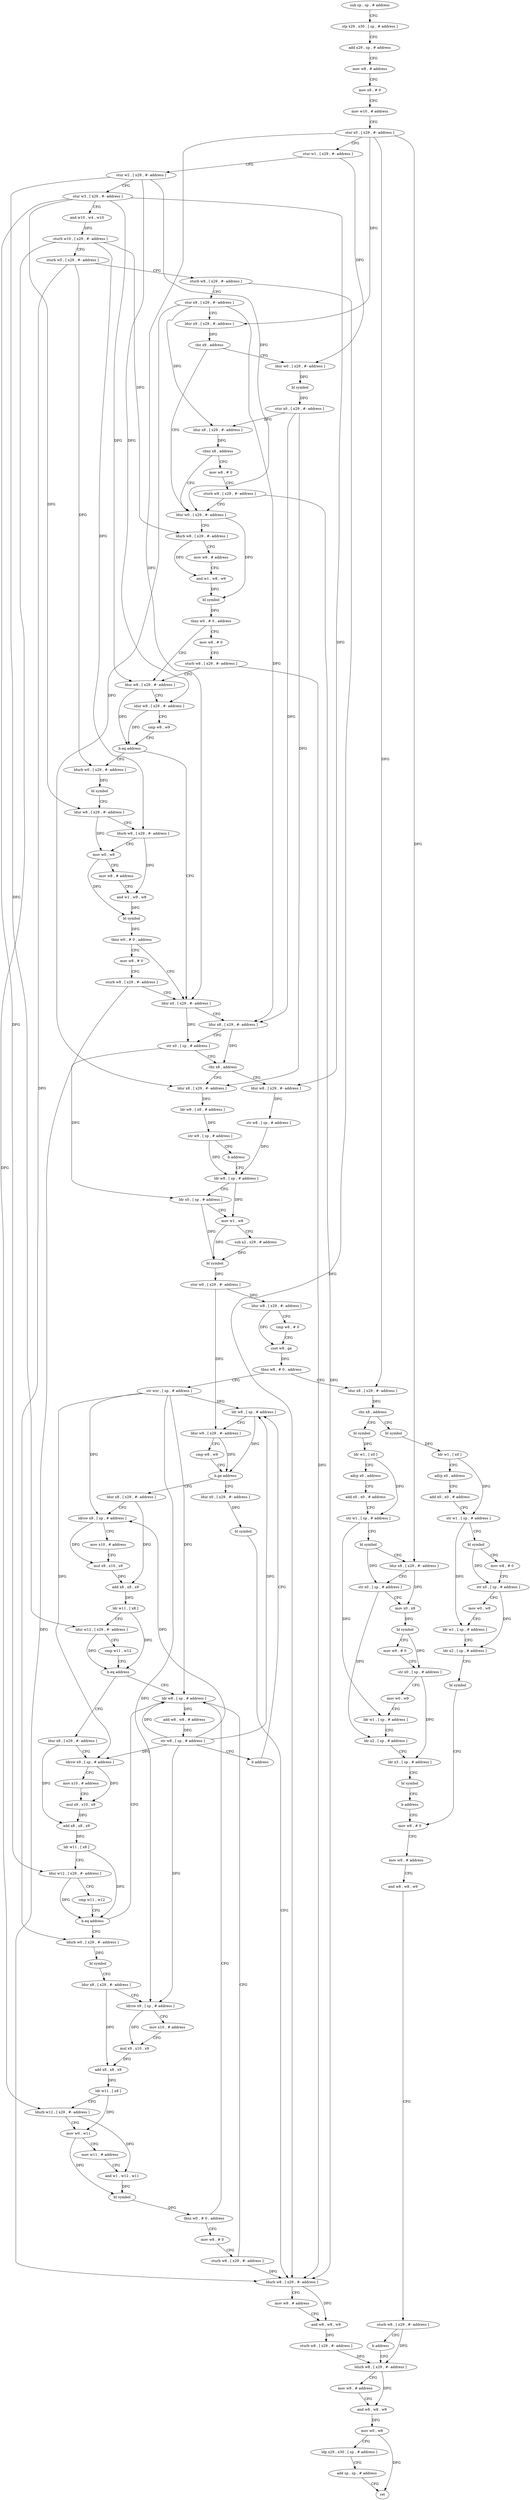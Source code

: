 digraph "func" {
"4201956" [label = "sub sp , sp , # address" ]
"4201960" [label = "stp x29 , x30 , [ sp , # address ]" ]
"4201964" [label = "add x29 , sp , # address" ]
"4201968" [label = "mov w8 , # address" ]
"4201972" [label = "mov x9 , # 0" ]
"4201976" [label = "mov w10 , # address" ]
"4201980" [label = "stur x0 , [ x29 , #- address ]" ]
"4201984" [label = "stur w1 , [ x29 , #- address ]" ]
"4201988" [label = "stur w2 , [ x29 , #- address ]" ]
"4201992" [label = "stur w3 , [ x29 , #- address ]" ]
"4201996" [label = "and w10 , w4 , w10" ]
"4202000" [label = "sturb w10 , [ x29 , #- address ]" ]
"4202004" [label = "sturb w5 , [ x29 , #- address ]" ]
"4202008" [label = "sturb w8 , [ x29 , #- address ]" ]
"4202012" [label = "stur x9 , [ x29 , #- address ]" ]
"4202016" [label = "ldur x9 , [ x29 , #- address ]" ]
"4202020" [label = "cbz x9 , address" ]
"4202052" [label = "ldur w0 , [ x29 , #- address ]" ]
"4202024" [label = "ldur w0 , [ x29 , #- address ]" ]
"4202056" [label = "ldurb w8 , [ x29 , #- address ]" ]
"4202060" [label = "mov w9 , # address" ]
"4202064" [label = "and w1 , w8 , w9" ]
"4202068" [label = "bl symbol" ]
"4202072" [label = "tbnz w0 , # 0 , address" ]
"4202084" [label = "ldur w8 , [ x29 , #- address ]" ]
"4202076" [label = "mov w8 , # 0" ]
"4202028" [label = "bl symbol" ]
"4202032" [label = "stur x0 , [ x29 , #- address ]" ]
"4202036" [label = "ldur x8 , [ x29 , #- address ]" ]
"4202040" [label = "cbnz x8 , address" ]
"4202044" [label = "mov w8 , # 0" ]
"4202088" [label = "ldur w9 , [ x29 , #- address ]" ]
"4202092" [label = "cmp w8 , w9" ]
"4202096" [label = "b.eq address" ]
"4202144" [label = "ldur x0 , [ x29 , #- address ]" ]
"4202100" [label = "ldurb w0 , [ x29 , #- address ]" ]
"4202080" [label = "sturb w8 , [ x29 , #- address ]" ]
"4202048" [label = "sturb w8 , [ x29 , #- address ]" ]
"4202148" [label = "ldur x8 , [ x29 , #- address ]" ]
"4202152" [label = "str x0 , [ sp , # address ]" ]
"4202156" [label = "cbz x8 , address" ]
"4202176" [label = "ldur w8 , [ x29 , #- address ]" ]
"4202160" [label = "ldur x8 , [ x29 , #- address ]" ]
"4202104" [label = "bl symbol" ]
"4202108" [label = "ldur w8 , [ x29 , #- address ]" ]
"4202112" [label = "ldurb w9 , [ x29 , #- address ]" ]
"4202116" [label = "mov w0 , w8" ]
"4202120" [label = "mov w8 , # address" ]
"4202124" [label = "and w1 , w9 , w8" ]
"4202128" [label = "bl symbol" ]
"4202132" [label = "tbnz w0 , # 0 , address" ]
"4202136" [label = "mov w8 , # 0" ]
"4202180" [label = "str w8 , [ sp , # address ]" ]
"4202184" [label = "ldr w8 , [ sp , # address ]" ]
"4202164" [label = "ldr w9 , [ x8 , # address ]" ]
"4202168" [label = "str w9 , [ sp , # address ]" ]
"4202172" [label = "b address" ]
"4202140" [label = "sturb w8 , [ x29 , #- address ]" ]
"4202372" [label = "str wzr , [ sp , # address ]" ]
"4202376" [label = "ldr w8 , [ sp , # address ]" ]
"4202224" [label = "ldur x8 , [ x29 , #- address ]" ]
"4202228" [label = "cbz x8 , address" ]
"4202304" [label = "bl symbol" ]
"4202232" [label = "bl symbol" ]
"4202188" [label = "ldr x0 , [ sp , # address ]" ]
"4202192" [label = "mov w1 , w8" ]
"4202196" [label = "sub x2 , x29 , # address" ]
"4202200" [label = "bl symbol" ]
"4202204" [label = "stur w0 , [ x29 , #- address ]" ]
"4202208" [label = "ldur w8 , [ x29 , #- address ]" ]
"4202212" [label = "cmp w8 , # 0" ]
"4202216" [label = "cset w8 , ge" ]
"4202220" [label = "tbnz w8 , # 0 , address" ]
"4202544" [label = "ldur x0 , [ x29 , #- address ]" ]
"4202548" [label = "bl symbol" ]
"4202552" [label = "ldurb w8 , [ x29 , #- address ]" ]
"4202556" [label = "mov w9 , # address" ]
"4202560" [label = "and w8 , w8 , w9" ]
"4202564" [label = "sturb w8 , [ x29 , #- address ]" ]
"4202568" [label = "ldurb w8 , [ x29 , #- address ]" ]
"4202392" [label = "ldur x8 , [ x29 , #- address ]" ]
"4202396" [label = "ldrsw x9 , [ sp , # address ]" ]
"4202400" [label = "mov x10 , # address" ]
"4202404" [label = "mul x9 , x10 , x9" ]
"4202408" [label = "add x8 , x8 , x9" ]
"4202412" [label = "ldr w11 , [ x8 ]" ]
"4202416" [label = "ldur w12 , [ x29 , #- address ]" ]
"4202420" [label = "cmp w11 , w12" ]
"4202424" [label = "b.eq address" ]
"4202528" [label = "ldr w8 , [ sp , # address ]" ]
"4202428" [label = "ldur x8 , [ x29 , #- address ]" ]
"4202308" [label = "ldr w1 , [ x0 ]" ]
"4202312" [label = "adrp x0 , address" ]
"4202316" [label = "add x0 , x0 , # address" ]
"4202320" [label = "str w1 , [ sp , # address ]" ]
"4202324" [label = "bl symbol" ]
"4202328" [label = "mov w8 , # 0" ]
"4202332" [label = "str x0 , [ sp , # address ]" ]
"4202336" [label = "mov w0 , w8" ]
"4202340" [label = "ldr w1 , [ sp , # address ]" ]
"4202344" [label = "ldr x2 , [ sp , # address ]" ]
"4202348" [label = "bl symbol" ]
"4202352" [label = "mov w8 , # 0" ]
"4202236" [label = "ldr w1 , [ x0 ]" ]
"4202240" [label = "adrp x0 , address" ]
"4202244" [label = "add x0 , x0 , # address" ]
"4202248" [label = "str w1 , [ sp , # address ]" ]
"4202252" [label = "bl symbol" ]
"4202256" [label = "ldur x8 , [ x29 , #- address ]" ]
"4202260" [label = "str x0 , [ sp , # address ]" ]
"4202264" [label = "mov x0 , x8" ]
"4202268" [label = "bl symbol" ]
"4202272" [label = "mov w9 , # 0" ]
"4202276" [label = "str x0 , [ sp , # address ]" ]
"4202280" [label = "mov w0 , w9" ]
"4202284" [label = "ldr w1 , [ sp , # address ]" ]
"4202288" [label = "ldr x2 , [ sp , # address ]" ]
"4202292" [label = "ldr x3 , [ sp , # address ]" ]
"4202296" [label = "bl symbol" ]
"4202300" [label = "b address" ]
"4202532" [label = "add w8 , w8 , # address" ]
"4202536" [label = "str w8 , [ sp , # address ]" ]
"4202540" [label = "b address" ]
"4202432" [label = "ldrsw x9 , [ sp , # address ]" ]
"4202436" [label = "mov x10 , # address" ]
"4202440" [label = "mul x9 , x10 , x9" ]
"4202444" [label = "add x8 , x8 , x9" ]
"4202448" [label = "ldr w11 , [ x8 ]" ]
"4202452" [label = "ldur w12 , [ x29 , #- address ]" ]
"4202456" [label = "cmp w11 , w12" ]
"4202460" [label = "b.eq address" ]
"4202464" [label = "ldurb w0 , [ x29 , #- address ]" ]
"4202572" [label = "mov w9 , # address" ]
"4202576" [label = "and w8 , w8 , w9" ]
"4202580" [label = "mov w0 , w8" ]
"4202584" [label = "ldp x29 , x30 , [ sp , # address ]" ]
"4202588" [label = "add sp , sp , # address" ]
"4202592" [label = "ret" ]
"4202356" [label = "mov w9 , # address" ]
"4202360" [label = "and w8 , w8 , w9" ]
"4202364" [label = "sturb w8 , [ x29 , #- address ]" ]
"4202368" [label = "b address" ]
"4202380" [label = "ldur w9 , [ x29 , #- address ]" ]
"4202384" [label = "cmp w8 , w9" ]
"4202388" [label = "b.ge address" ]
"4202468" [label = "bl symbol" ]
"4202472" [label = "ldur x8 , [ x29 , #- address ]" ]
"4202476" [label = "ldrsw x9 , [ sp , # address ]" ]
"4202480" [label = "mov x10 , # address" ]
"4202484" [label = "mul x9 , x10 , x9" ]
"4202488" [label = "add x8 , x8 , x9" ]
"4202492" [label = "ldr w11 , [ x8 ]" ]
"4202496" [label = "ldurb w12 , [ x29 , #- address ]" ]
"4202500" [label = "mov w0 , w11" ]
"4202504" [label = "mov w11 , # address" ]
"4202508" [label = "and w1 , w12 , w11" ]
"4202512" [label = "bl symbol" ]
"4202516" [label = "tbnz w0 , # 0 , address" ]
"4202520" [label = "mov w8 , # 0" ]
"4202524" [label = "sturb w8 , [ x29 , #- address ]" ]
"4201956" -> "4201960" [ label = "CFG" ]
"4201960" -> "4201964" [ label = "CFG" ]
"4201964" -> "4201968" [ label = "CFG" ]
"4201968" -> "4201972" [ label = "CFG" ]
"4201972" -> "4201976" [ label = "CFG" ]
"4201976" -> "4201980" [ label = "CFG" ]
"4201980" -> "4201984" [ label = "CFG" ]
"4201980" -> "4202016" [ label = "DFG" ]
"4201980" -> "4202144" [ label = "DFG" ]
"4201980" -> "4202224" [ label = "DFG" ]
"4201980" -> "4202256" [ label = "DFG" ]
"4201984" -> "4201988" [ label = "CFG" ]
"4201984" -> "4202024" [ label = "DFG" ]
"4201988" -> "4201992" [ label = "CFG" ]
"4201988" -> "4202052" [ label = "DFG" ]
"4201988" -> "4202088" [ label = "DFG" ]
"4201988" -> "4202416" [ label = "DFG" ]
"4201992" -> "4201996" [ label = "CFG" ]
"4201992" -> "4202084" [ label = "DFG" ]
"4201992" -> "4202108" [ label = "DFG" ]
"4201992" -> "4202176" [ label = "DFG" ]
"4201992" -> "4202452" [ label = "DFG" ]
"4201996" -> "4202000" [ label = "DFG" ]
"4202000" -> "4202004" [ label = "CFG" ]
"4202000" -> "4202056" [ label = "DFG" ]
"4202000" -> "4202112" [ label = "DFG" ]
"4202000" -> "4202496" [ label = "DFG" ]
"4202004" -> "4202008" [ label = "CFG" ]
"4202004" -> "4202100" [ label = "DFG" ]
"4202004" -> "4202464" [ label = "DFG" ]
"4202008" -> "4202012" [ label = "CFG" ]
"4202008" -> "4202552" [ label = "DFG" ]
"4202012" -> "4202016" [ label = "CFG" ]
"4202012" -> "4202036" [ label = "DFG" ]
"4202012" -> "4202148" [ label = "DFG" ]
"4202012" -> "4202160" [ label = "DFG" ]
"4202016" -> "4202020" [ label = "DFG" ]
"4202020" -> "4202052" [ label = "CFG" ]
"4202020" -> "4202024" [ label = "CFG" ]
"4202052" -> "4202056" [ label = "CFG" ]
"4202052" -> "4202068" [ label = "DFG" ]
"4202024" -> "4202028" [ label = "DFG" ]
"4202056" -> "4202060" [ label = "CFG" ]
"4202056" -> "4202064" [ label = "DFG" ]
"4202060" -> "4202064" [ label = "CFG" ]
"4202064" -> "4202068" [ label = "DFG" ]
"4202068" -> "4202072" [ label = "DFG" ]
"4202072" -> "4202084" [ label = "CFG" ]
"4202072" -> "4202076" [ label = "CFG" ]
"4202084" -> "4202088" [ label = "CFG" ]
"4202084" -> "4202096" [ label = "DFG" ]
"4202076" -> "4202080" [ label = "CFG" ]
"4202028" -> "4202032" [ label = "DFG" ]
"4202032" -> "4202036" [ label = "DFG" ]
"4202032" -> "4202148" [ label = "DFG" ]
"4202032" -> "4202160" [ label = "DFG" ]
"4202036" -> "4202040" [ label = "DFG" ]
"4202040" -> "4202052" [ label = "CFG" ]
"4202040" -> "4202044" [ label = "CFG" ]
"4202044" -> "4202048" [ label = "CFG" ]
"4202088" -> "4202092" [ label = "CFG" ]
"4202088" -> "4202096" [ label = "DFG" ]
"4202092" -> "4202096" [ label = "CFG" ]
"4202096" -> "4202144" [ label = "CFG" ]
"4202096" -> "4202100" [ label = "CFG" ]
"4202144" -> "4202148" [ label = "CFG" ]
"4202144" -> "4202152" [ label = "DFG" ]
"4202100" -> "4202104" [ label = "DFG" ]
"4202080" -> "4202084" [ label = "CFG" ]
"4202080" -> "4202552" [ label = "DFG" ]
"4202048" -> "4202052" [ label = "CFG" ]
"4202048" -> "4202552" [ label = "DFG" ]
"4202148" -> "4202152" [ label = "CFG" ]
"4202148" -> "4202156" [ label = "DFG" ]
"4202152" -> "4202156" [ label = "CFG" ]
"4202152" -> "4202188" [ label = "DFG" ]
"4202156" -> "4202176" [ label = "CFG" ]
"4202156" -> "4202160" [ label = "CFG" ]
"4202176" -> "4202180" [ label = "DFG" ]
"4202160" -> "4202164" [ label = "DFG" ]
"4202104" -> "4202108" [ label = "CFG" ]
"4202108" -> "4202112" [ label = "CFG" ]
"4202108" -> "4202116" [ label = "DFG" ]
"4202112" -> "4202116" [ label = "CFG" ]
"4202112" -> "4202124" [ label = "DFG" ]
"4202116" -> "4202120" [ label = "CFG" ]
"4202116" -> "4202128" [ label = "DFG" ]
"4202120" -> "4202124" [ label = "CFG" ]
"4202124" -> "4202128" [ label = "DFG" ]
"4202128" -> "4202132" [ label = "DFG" ]
"4202132" -> "4202144" [ label = "CFG" ]
"4202132" -> "4202136" [ label = "CFG" ]
"4202136" -> "4202140" [ label = "CFG" ]
"4202180" -> "4202184" [ label = "DFG" ]
"4202184" -> "4202188" [ label = "CFG" ]
"4202184" -> "4202192" [ label = "DFG" ]
"4202164" -> "4202168" [ label = "DFG" ]
"4202168" -> "4202172" [ label = "CFG" ]
"4202168" -> "4202184" [ label = "DFG" ]
"4202172" -> "4202184" [ label = "CFG" ]
"4202140" -> "4202144" [ label = "CFG" ]
"4202140" -> "4202552" [ label = "DFG" ]
"4202372" -> "4202376" [ label = "DFG" ]
"4202372" -> "4202396" [ label = "DFG" ]
"4202372" -> "4202528" [ label = "DFG" ]
"4202372" -> "4202432" [ label = "DFG" ]
"4202372" -> "4202476" [ label = "DFG" ]
"4202376" -> "4202380" [ label = "CFG" ]
"4202376" -> "4202388" [ label = "DFG" ]
"4202224" -> "4202228" [ label = "DFG" ]
"4202228" -> "4202304" [ label = "CFG" ]
"4202228" -> "4202232" [ label = "CFG" ]
"4202304" -> "4202308" [ label = "DFG" ]
"4202232" -> "4202236" [ label = "DFG" ]
"4202188" -> "4202192" [ label = "CFG" ]
"4202188" -> "4202200" [ label = "DFG" ]
"4202192" -> "4202196" [ label = "CFG" ]
"4202192" -> "4202200" [ label = "DFG" ]
"4202196" -> "4202200" [ label = "DFG" ]
"4202200" -> "4202204" [ label = "DFG" ]
"4202204" -> "4202208" [ label = "DFG" ]
"4202204" -> "4202380" [ label = "DFG" ]
"4202208" -> "4202212" [ label = "CFG" ]
"4202208" -> "4202216" [ label = "DFG" ]
"4202212" -> "4202216" [ label = "CFG" ]
"4202216" -> "4202220" [ label = "DFG" ]
"4202220" -> "4202372" [ label = "CFG" ]
"4202220" -> "4202224" [ label = "CFG" ]
"4202544" -> "4202548" [ label = "DFG" ]
"4202548" -> "4202552" [ label = "CFG" ]
"4202552" -> "4202556" [ label = "CFG" ]
"4202552" -> "4202560" [ label = "DFG" ]
"4202556" -> "4202560" [ label = "CFG" ]
"4202560" -> "4202564" [ label = "DFG" ]
"4202564" -> "4202568" [ label = "DFG" ]
"4202568" -> "4202572" [ label = "CFG" ]
"4202568" -> "4202576" [ label = "DFG" ]
"4202392" -> "4202396" [ label = "CFG" ]
"4202392" -> "4202408" [ label = "DFG" ]
"4202396" -> "4202400" [ label = "CFG" ]
"4202396" -> "4202404" [ label = "DFG" ]
"4202400" -> "4202404" [ label = "CFG" ]
"4202404" -> "4202408" [ label = "DFG" ]
"4202408" -> "4202412" [ label = "DFG" ]
"4202412" -> "4202416" [ label = "CFG" ]
"4202412" -> "4202424" [ label = "DFG" ]
"4202416" -> "4202420" [ label = "CFG" ]
"4202416" -> "4202424" [ label = "DFG" ]
"4202420" -> "4202424" [ label = "CFG" ]
"4202424" -> "4202528" [ label = "CFG" ]
"4202424" -> "4202428" [ label = "CFG" ]
"4202528" -> "4202532" [ label = "DFG" ]
"4202428" -> "4202432" [ label = "CFG" ]
"4202428" -> "4202444" [ label = "DFG" ]
"4202308" -> "4202312" [ label = "CFG" ]
"4202308" -> "4202320" [ label = "DFG" ]
"4202312" -> "4202316" [ label = "CFG" ]
"4202316" -> "4202320" [ label = "CFG" ]
"4202320" -> "4202324" [ label = "CFG" ]
"4202320" -> "4202340" [ label = "DFG" ]
"4202324" -> "4202328" [ label = "CFG" ]
"4202324" -> "4202332" [ label = "DFG" ]
"4202328" -> "4202332" [ label = "CFG" ]
"4202332" -> "4202336" [ label = "CFG" ]
"4202332" -> "4202344" [ label = "DFG" ]
"4202336" -> "4202340" [ label = "CFG" ]
"4202340" -> "4202344" [ label = "CFG" ]
"4202344" -> "4202348" [ label = "CFG" ]
"4202348" -> "4202352" [ label = "CFG" ]
"4202352" -> "4202356" [ label = "CFG" ]
"4202236" -> "4202240" [ label = "CFG" ]
"4202236" -> "4202248" [ label = "DFG" ]
"4202240" -> "4202244" [ label = "CFG" ]
"4202244" -> "4202248" [ label = "CFG" ]
"4202248" -> "4202252" [ label = "CFG" ]
"4202248" -> "4202284" [ label = "DFG" ]
"4202252" -> "4202256" [ label = "CFG" ]
"4202252" -> "4202260" [ label = "DFG" ]
"4202256" -> "4202260" [ label = "CFG" ]
"4202256" -> "4202264" [ label = "DFG" ]
"4202260" -> "4202264" [ label = "CFG" ]
"4202260" -> "4202288" [ label = "DFG" ]
"4202264" -> "4202268" [ label = "DFG" ]
"4202268" -> "4202272" [ label = "CFG" ]
"4202268" -> "4202276" [ label = "DFG" ]
"4202272" -> "4202276" [ label = "CFG" ]
"4202276" -> "4202280" [ label = "CFG" ]
"4202276" -> "4202292" [ label = "DFG" ]
"4202280" -> "4202284" [ label = "CFG" ]
"4202284" -> "4202288" [ label = "CFG" ]
"4202288" -> "4202292" [ label = "CFG" ]
"4202292" -> "4202296" [ label = "CFG" ]
"4202296" -> "4202300" [ label = "CFG" ]
"4202300" -> "4202352" [ label = "CFG" ]
"4202532" -> "4202536" [ label = "DFG" ]
"4202536" -> "4202540" [ label = "CFG" ]
"4202536" -> "4202376" [ label = "DFG" ]
"4202536" -> "4202396" [ label = "DFG" ]
"4202536" -> "4202528" [ label = "DFG" ]
"4202536" -> "4202432" [ label = "DFG" ]
"4202536" -> "4202476" [ label = "DFG" ]
"4202540" -> "4202376" [ label = "CFG" ]
"4202432" -> "4202436" [ label = "CFG" ]
"4202432" -> "4202440" [ label = "DFG" ]
"4202436" -> "4202440" [ label = "CFG" ]
"4202440" -> "4202444" [ label = "DFG" ]
"4202444" -> "4202448" [ label = "DFG" ]
"4202448" -> "4202452" [ label = "CFG" ]
"4202448" -> "4202460" [ label = "DFG" ]
"4202452" -> "4202456" [ label = "CFG" ]
"4202452" -> "4202460" [ label = "DFG" ]
"4202456" -> "4202460" [ label = "CFG" ]
"4202460" -> "4202528" [ label = "CFG" ]
"4202460" -> "4202464" [ label = "CFG" ]
"4202464" -> "4202468" [ label = "DFG" ]
"4202572" -> "4202576" [ label = "CFG" ]
"4202576" -> "4202580" [ label = "DFG" ]
"4202580" -> "4202584" [ label = "CFG" ]
"4202580" -> "4202592" [ label = "DFG" ]
"4202584" -> "4202588" [ label = "CFG" ]
"4202588" -> "4202592" [ label = "CFG" ]
"4202356" -> "4202360" [ label = "CFG" ]
"4202360" -> "4202364" [ label = "CFG" ]
"4202364" -> "4202368" [ label = "CFG" ]
"4202364" -> "4202568" [ label = "DFG" ]
"4202368" -> "4202568" [ label = "CFG" ]
"4202380" -> "4202384" [ label = "CFG" ]
"4202380" -> "4202388" [ label = "DFG" ]
"4202384" -> "4202388" [ label = "CFG" ]
"4202388" -> "4202544" [ label = "CFG" ]
"4202388" -> "4202392" [ label = "CFG" ]
"4202468" -> "4202472" [ label = "CFG" ]
"4202472" -> "4202476" [ label = "CFG" ]
"4202472" -> "4202488" [ label = "DFG" ]
"4202476" -> "4202480" [ label = "CFG" ]
"4202476" -> "4202484" [ label = "DFG" ]
"4202480" -> "4202484" [ label = "CFG" ]
"4202484" -> "4202488" [ label = "DFG" ]
"4202488" -> "4202492" [ label = "DFG" ]
"4202492" -> "4202496" [ label = "CFG" ]
"4202492" -> "4202500" [ label = "DFG" ]
"4202496" -> "4202500" [ label = "CFG" ]
"4202496" -> "4202508" [ label = "DFG" ]
"4202500" -> "4202504" [ label = "CFG" ]
"4202500" -> "4202512" [ label = "DFG" ]
"4202504" -> "4202508" [ label = "CFG" ]
"4202508" -> "4202512" [ label = "DFG" ]
"4202512" -> "4202516" [ label = "DFG" ]
"4202516" -> "4202528" [ label = "CFG" ]
"4202516" -> "4202520" [ label = "CFG" ]
"4202520" -> "4202524" [ label = "CFG" ]
"4202524" -> "4202528" [ label = "CFG" ]
"4202524" -> "4202552" [ label = "DFG" ]
}
